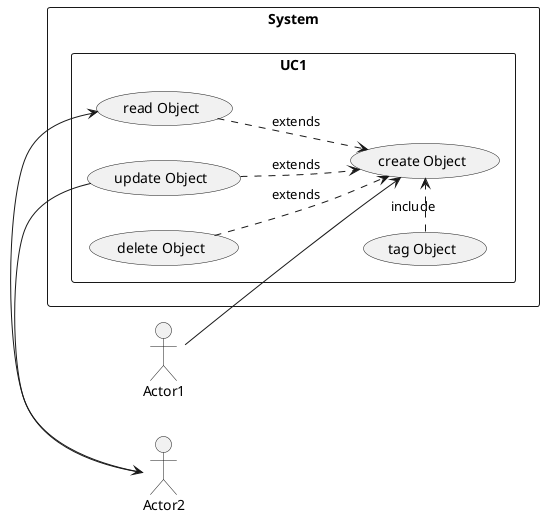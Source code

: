 'project:
'id:
'file: use-case.plantuml
'version:
'autor:
'date:
'dependencies: no
'description: Use case diagram for template project.

@startuml
left to right direction
skinparam packageStyle rectangle
allow_mixing
'actors'
!$Primary = "Actor1"
!$Secondary = "Actor2"

'use case'
!$obj_create = "create Object"
!$obj_read = "read Object"
!$obj_update = "update Object"
!$obj_delete = "delete Object"
!$obj_tag = "tag Object"

actor "$Primary"
actor "$Secondary"

rectangle System{
  rectangle UC1 {
    usecase "$obj_create" as UC1
    usecase "$obj_read" as UC1_2
    usecase "$obj_update" as UC1_3
    usecase "$obj_delete" as UC1_4
    usecase "$obj_tag" as UC1_5
    "$Primary" --> UC1
      UC1_2 ..> UC1:extends
        "$Secondary" -> UC1_2
      UC1_3 ..> UC1:extends
        UC1_3 -> "$Secondary"
      UC1_4 ..> UC1:extends
      UC1_5 .> UC1:include
  }
}
@enduml
